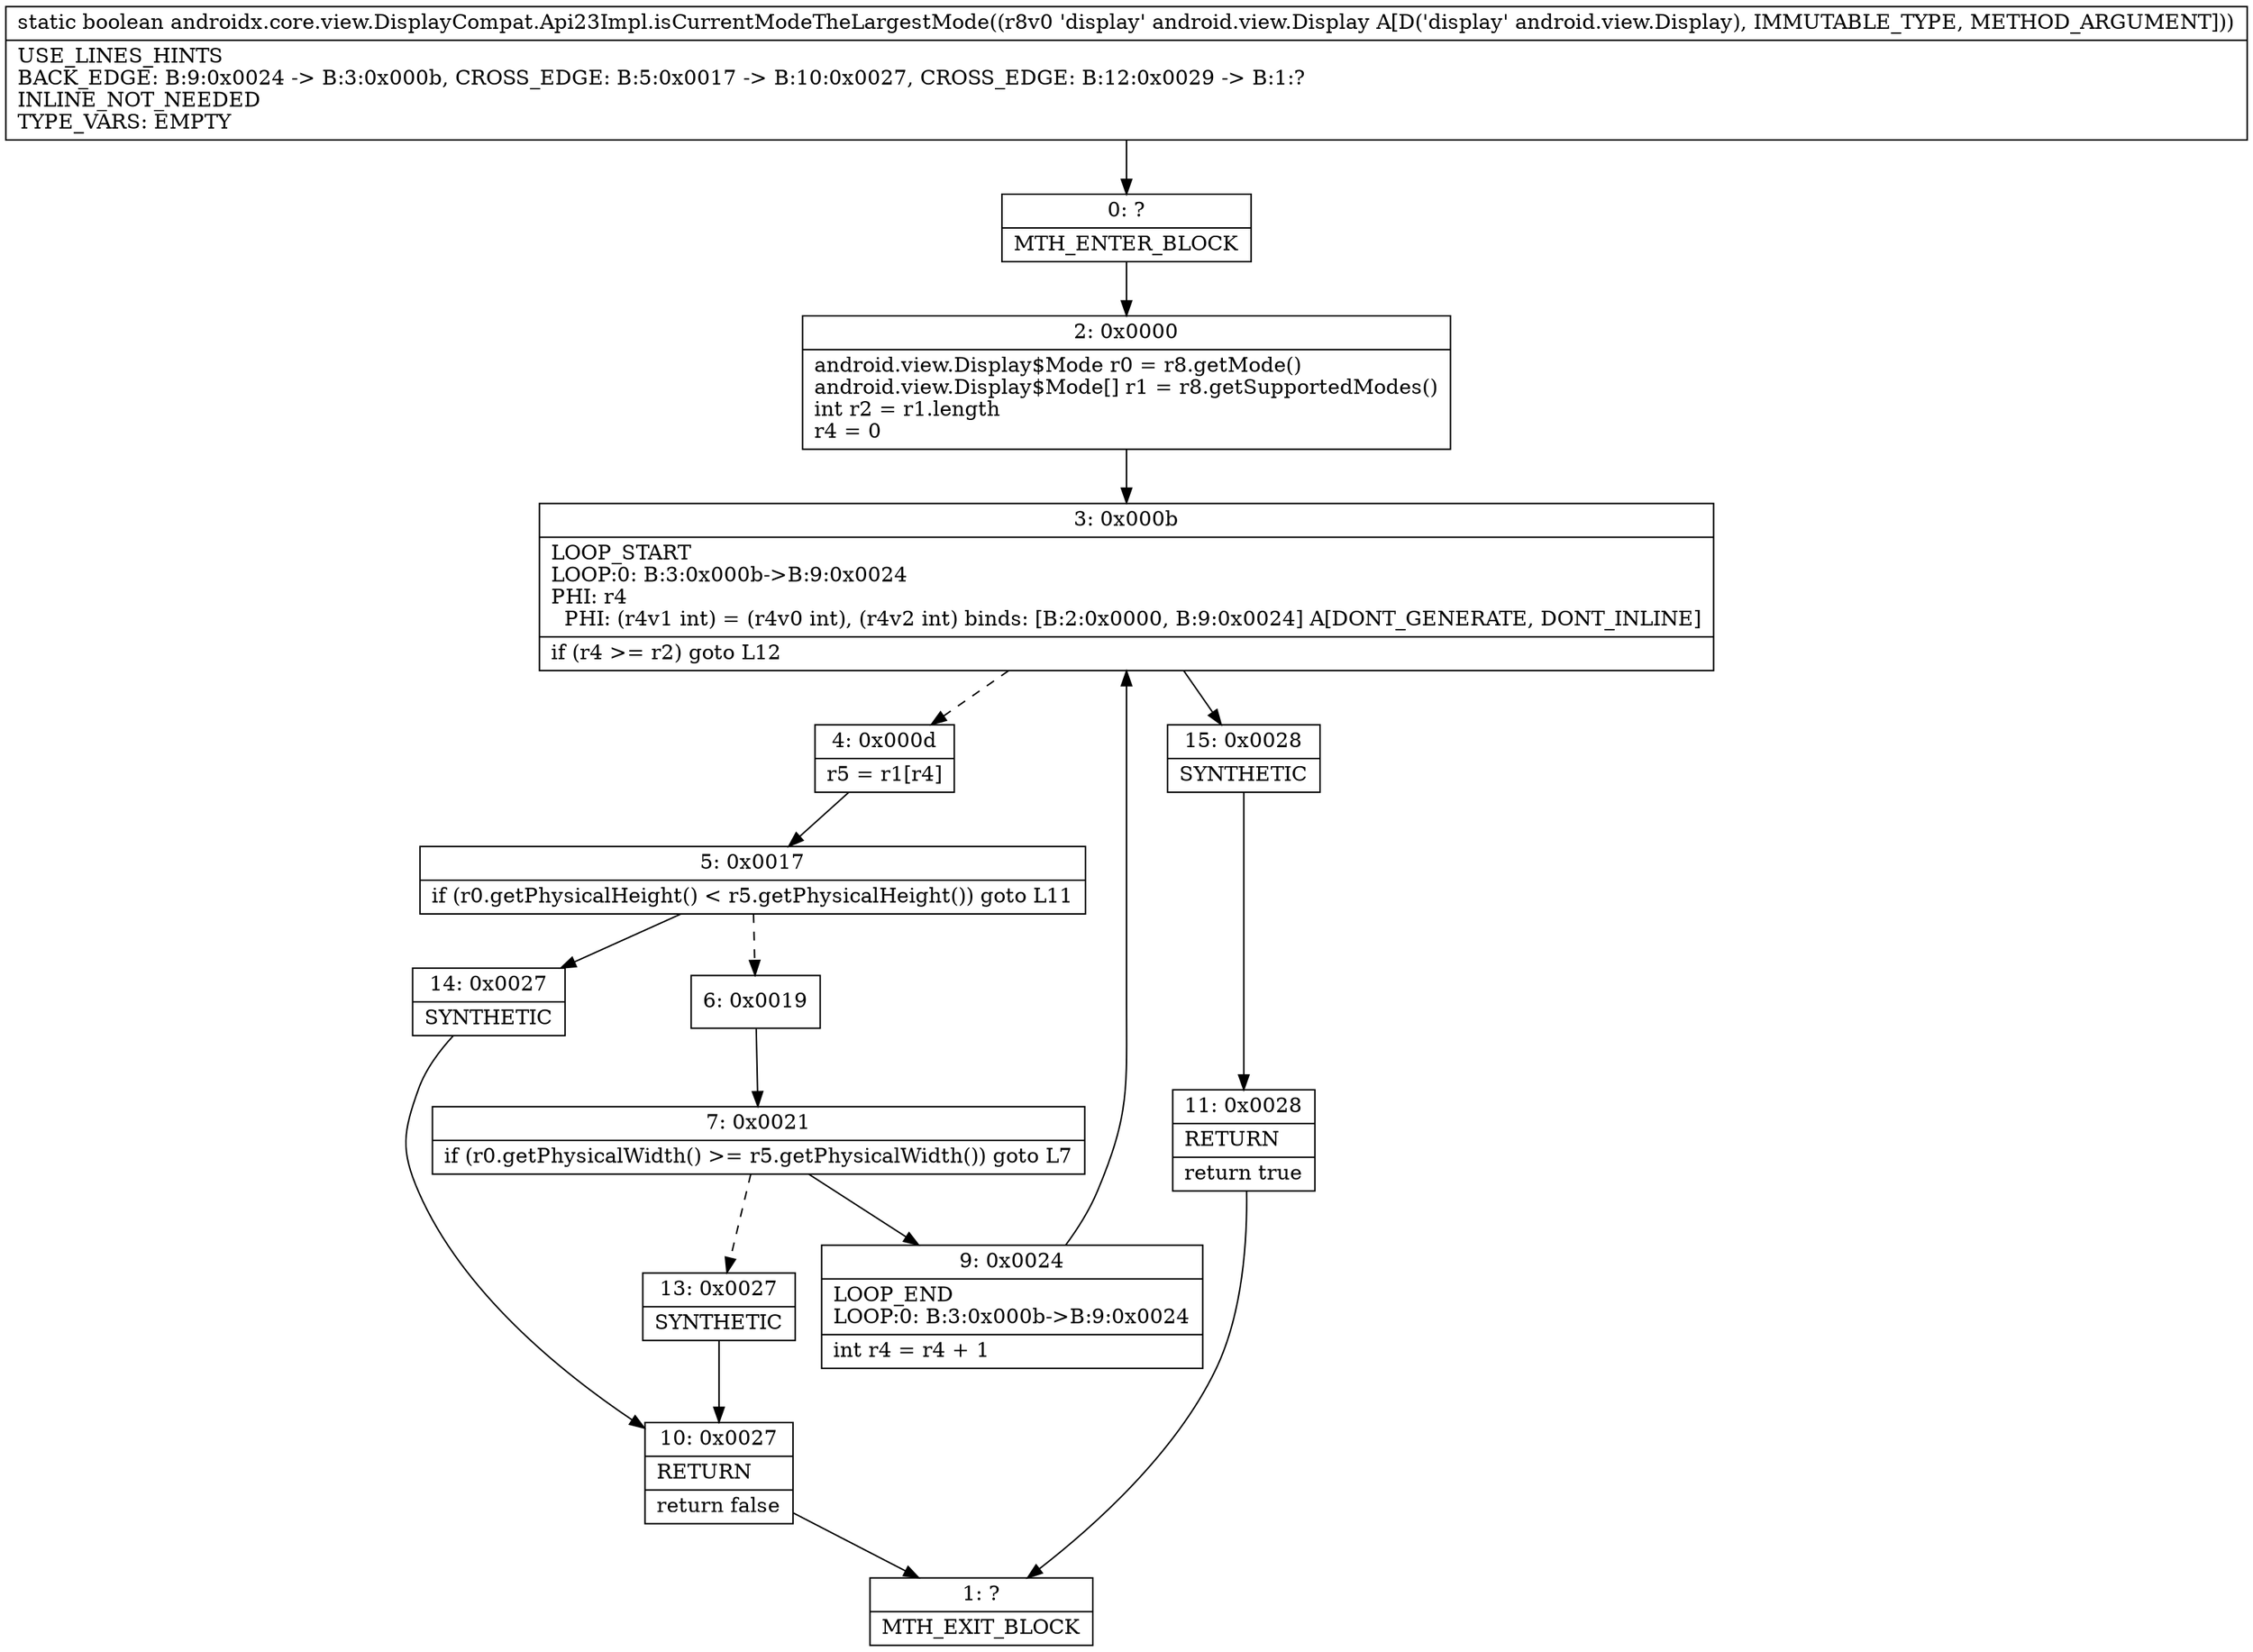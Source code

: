 digraph "CFG forandroidx.core.view.DisplayCompat.Api23Impl.isCurrentModeTheLargestMode(Landroid\/view\/Display;)Z" {
Node_0 [shape=record,label="{0\:\ ?|MTH_ENTER_BLOCK\l}"];
Node_2 [shape=record,label="{2\:\ 0x0000|android.view.Display$Mode r0 = r8.getMode()\landroid.view.Display$Mode[] r1 = r8.getSupportedModes()\lint r2 = r1.length\lr4 = 0\l}"];
Node_3 [shape=record,label="{3\:\ 0x000b|LOOP_START\lLOOP:0: B:3:0x000b\-\>B:9:0x0024\lPHI: r4 \l  PHI: (r4v1 int) = (r4v0 int), (r4v2 int) binds: [B:2:0x0000, B:9:0x0024] A[DONT_GENERATE, DONT_INLINE]\l|if (r4 \>= r2) goto L12\l}"];
Node_4 [shape=record,label="{4\:\ 0x000d|r5 = r1[r4]\l}"];
Node_5 [shape=record,label="{5\:\ 0x0017|if (r0.getPhysicalHeight() \< r5.getPhysicalHeight()) goto L11\l}"];
Node_6 [shape=record,label="{6\:\ 0x0019}"];
Node_7 [shape=record,label="{7\:\ 0x0021|if (r0.getPhysicalWidth() \>= r5.getPhysicalWidth()) goto L7\l}"];
Node_9 [shape=record,label="{9\:\ 0x0024|LOOP_END\lLOOP:0: B:3:0x000b\-\>B:9:0x0024\l|int r4 = r4 + 1\l}"];
Node_13 [shape=record,label="{13\:\ 0x0027|SYNTHETIC\l}"];
Node_10 [shape=record,label="{10\:\ 0x0027|RETURN\l|return false\l}"];
Node_1 [shape=record,label="{1\:\ ?|MTH_EXIT_BLOCK\l}"];
Node_14 [shape=record,label="{14\:\ 0x0027|SYNTHETIC\l}"];
Node_15 [shape=record,label="{15\:\ 0x0028|SYNTHETIC\l}"];
Node_11 [shape=record,label="{11\:\ 0x0028|RETURN\l|return true\l}"];
MethodNode[shape=record,label="{static boolean androidx.core.view.DisplayCompat.Api23Impl.isCurrentModeTheLargestMode((r8v0 'display' android.view.Display A[D('display' android.view.Display), IMMUTABLE_TYPE, METHOD_ARGUMENT]))  | USE_LINES_HINTS\lBACK_EDGE: B:9:0x0024 \-\> B:3:0x000b, CROSS_EDGE: B:5:0x0017 \-\> B:10:0x0027, CROSS_EDGE: B:12:0x0029 \-\> B:1:?\lINLINE_NOT_NEEDED\lTYPE_VARS: EMPTY\l}"];
MethodNode -> Node_0;Node_0 -> Node_2;
Node_2 -> Node_3;
Node_3 -> Node_4[style=dashed];
Node_3 -> Node_15;
Node_4 -> Node_5;
Node_5 -> Node_6[style=dashed];
Node_5 -> Node_14;
Node_6 -> Node_7;
Node_7 -> Node_9;
Node_7 -> Node_13[style=dashed];
Node_9 -> Node_3;
Node_13 -> Node_10;
Node_10 -> Node_1;
Node_14 -> Node_10;
Node_15 -> Node_11;
Node_11 -> Node_1;
}

